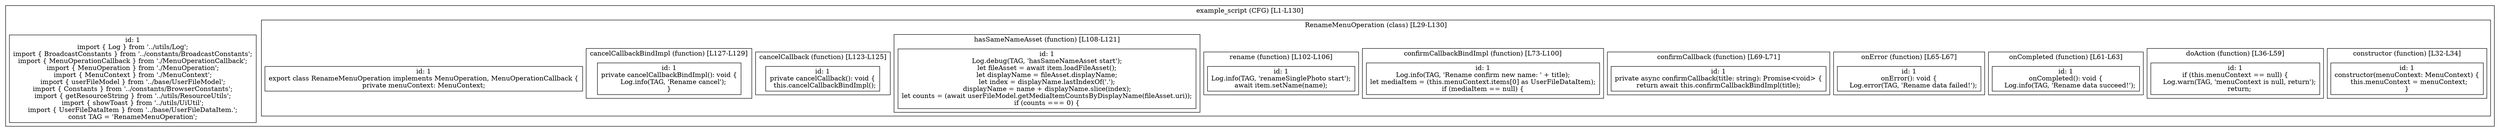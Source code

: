 digraph "21.ts" {
  subgraph "cluster_1" {
    label="example_script (CFG) [L1-L130]";
    node_1_1 [label="id: 1\nimport { Log } from '../utils/Log';
import { BroadcastConstants } from '../constants/BroadcastConstants';
import { MenuOperationCallback } from './MenuOperationCallback';
import { MenuOperation } from './MenuOperation';
import { MenuContext } from './MenuContext';
import { userFileModel } from '../base/UserFileModel';
import { Constants } from '../constants/BrowserConstants';
import { getResourceString } from '../utils/ResourceUtils';
import { showToast } from '../utils/UiUtil';
import { UserFileDataItem } from '../base/UserFileDataItem.';
const TAG = 'RenameMenuOperation';", shape=box];
  subgraph "cluster_2" {
    label="RenameMenuOperation (class) [L29-L130]";
    node_2_1 [label="id: 1\nexport class RenameMenuOperation implements MenuOperation, MenuOperationCallback {
private menuContext: MenuContext;", shape=box];
  subgraph "cluster_3" {
    label="constructor (function) [L32-L34]";
    node_3_1 [label="id: 1\nconstructor(menuContext: MenuContext) {
  this.menuContext = menuContext;
}", shape=box];
  }
  subgraph "cluster_4" {
    label="doAction (function) [L36-L59]";
    node_4_1 [label="id: 1\nif (this.menuContext == null) {
    Log.warn(TAG, 'menuContext is null, return');
    return;", shape=box];
  }
  subgraph "cluster_5" {
    label="onCompleted (function) [L61-L63]";
    node_5_1 [label="id: 1\nonCompleted(): void {
    Log.info(TAG, 'Rename data succeed!');", shape=box];
  }
  subgraph "cluster_6" {
    label="onError (function) [L65-L67]";
    node_6_1 [label="id: 1\nonError(): void {
    Log.error(TAG, 'Rename data failed!');", shape=box];
  }
  subgraph "cluster_7" {
    label="confirmCallback (function) [L69-L71]";
    node_7_1 [label="id: 1\nprivate async confirmCallback(title: string): Promise<void> {
return await this.confirmCallbackBindImpl(title);", shape=box];
  }
  subgraph "cluster_8" {
    label="confirmCallbackBindImpl (function) [L73-L100]";
    node_8_1 [label="id: 1\nLog.info(TAG, 'Rename confirm new name: ' + title);
let mediaItem = (this.menuContext.items[0] as UserFileDataItem);
if (mediaItem == null) {", shape=box];
  }
  subgraph "cluster_9" {
    label="rename (function) [L102-L106]";
    node_9_1 [label="id: 1\nLog.info(TAG, 'renameSinglePhoto start');
await item.setName(name);", shape=box];
  }
  subgraph "cluster_10" {
    label="hasSameNameAsset (function) [L108-L121]";
    node_10_1 [label="id: 1\nLog.debug(TAG, 'hasSameNameAsset start');
let fileAsset = await item.loadFileAsset();
let displayName = fileAsset.displayName;
let index = displayName.lastIndexOf('.');
displayName = name + displayName.slice(index);
let counts = (await userFileModel.getMediaItemCountsByDisplayName(fileAsset.uri));
if (counts === 0) {", shape=box];
  }
  subgraph "cluster_11" {
    label="cancelCallback (function) [L123-L125]";
    node_11_1 [label="id: 1\nprivate cancelCallback(): void {
  this.cancelCallbackBindImpl();", shape=box];
  }
  subgraph "cluster_12" {
    label="cancelCallbackBindImpl (function) [L127-L129]";
    node_12_1 [label="id: 1\nprivate cancelCallbackBindImpl(): void {
    Log.info(TAG, 'Rename cancel');
}", shape=box];
  }
  }
  }
}